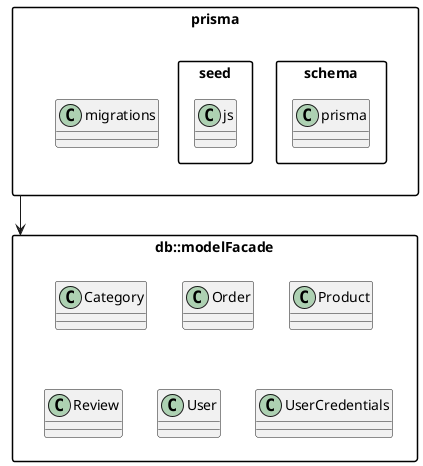 @startuml
skinparam packageStyle rectangle
skinparam classAttributeIconSize 0

package "db::modelFacade" {
  class Category
  class Order
  class Product
  class Review
  class User
  class UserCredentials
}

package "prisma" {
  class schema.prisma
  class seed.js
  class migrations
}

prisma --> db::modelFacade

@enduml
